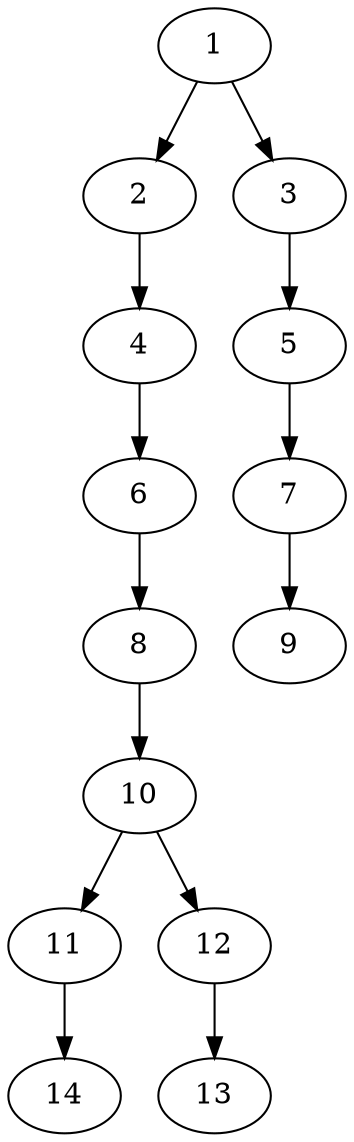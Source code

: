 // DAG (tier=1-easy, mode=compute, n=14, ccr=0.280, fat=0.368, density=0.348, regular=0.609, jump=0.013, mindata=262144, maxdata=2097152)
// DAG automatically generated by daggen at Sun Aug 24 16:33:32 2025
// /home/ermia/Project/Environments/daggen/bin/daggen --dot --ccr 0.280 --fat 0.368 --regular 0.609 --density 0.348 --jump 0.013 --mindata 262144 --maxdata 2097152 -n 14 
digraph G {
  1 [size="16765849183556806", alpha="0.06", expect_size="8382924591778403"]
  1 -> 2 [size ="24644019027968"]
  1 -> 3 [size ="24644019027968"]
  2 [size="4018598684089688", alpha="0.17", expect_size="2009299342044844"]
  2 -> 4 [size ="2055418675200"]
  3 [size="396255833558109", alpha="0.20", expect_size="198127916779054"]
  3 -> 5 [size ="16582902284288"]
  4 [size="68812823087250", alpha="0.05", expect_size="34406411543625"]
  4 -> 6 [size ="1624034508800"]
  5 [size="24185990134654792", alpha="0.03", expect_size="12092995067327396"]
  5 -> 7 [size ="10335603916800"]
  6 [size="1311695369893052416", alpha="0.15", expect_size="655847684946526208"]
  6 -> 8 [size ="9586174066688"]
  7 [size="9834391854056458", alpha="0.04", expect_size="4917195927028229"]
  7 -> 9 [size ="6276566220800"]
  8 [size="3741084121619759104", alpha="0.10", expect_size="1870542060809879552"]
  8 -> 10 [size ="19279168667648"]
  9 [size="3049084471267138", alpha="0.10", expect_size="1524542235633569"]
  10 [size="57264973463164936", alpha="0.09", expect_size="28632486731582468"]
  10 -> 11 [size ="24672783564800"]
  10 -> 12 [size ="24672783564800"]
  11 [size="139107780194729984", alpha="0.05", expect_size="69553890097364992"]
  11 -> 14 [size ="2147785637888"]
  12 [size="54209250876377840", alpha="0.09", expect_size="27104625438188920"]
  12 -> 13 [size ="34841613565952"]
  13 [size="13494738166603838", alpha="0.17", expect_size="6747369083301919"]
  14 [size="1553587032973770", alpha="0.07", expect_size="776793516486885"]
}